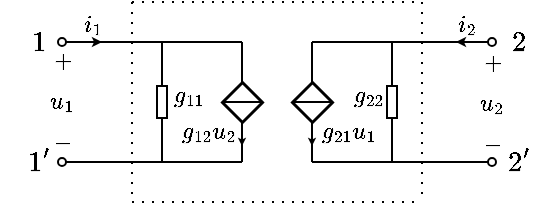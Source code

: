 <mxfile version="17.2.1" type="device"><diagram id="5rbgzLOTwC2UY9oqK9Cq" name="第 1 页"><mxGraphModel dx="201" dy="228" grid="1" gridSize="5" guides="1" tooltips="1" connect="1" arrows="1" fold="1" page="1" pageScale="1" pageWidth="827" pageHeight="1169" math="1" shadow="0"><root><mxCell id="0"/><mxCell id="1" parent="0"/><mxCell id="KB8xq0Ohz5ImzVgBlRWn-16" value="$$1'$$" style="text;html=1;align=center;verticalAlign=middle;resizable=1;points=[];autosize=1;strokeColor=none;fillColor=none;movable=1;rotatable=1;deletable=1;editable=1;connectable=0;" vertex="1" parent="1"><mxGeometry x="225" y="330" width="15" height="20" as="geometry"/></mxCell><mxCell id="KB8xq0Ohz5ImzVgBlRWn-15" value="$$1$$" style="text;html=1;align=center;verticalAlign=middle;resizable=1;points=[];autosize=1;strokeColor=none;fillColor=none;movable=1;rotatable=1;deletable=1;editable=1;connectable=0;" vertex="1" parent="1"><mxGeometry x="225" y="270" width="15" height="20" as="geometry"/></mxCell><mxCell id="_tpZHG4uNnz5ES9-Bjnb-25" value="\(u_2\)" style="text;html=1;resizable=1;autosize=1;align=center;verticalAlign=middle;points=[];fillColor=none;strokeColor=none;rounded=0;comic=0;movable=1;rotatable=1;deletable=1;editable=1;connectable=0;fontSize=10;" parent="1" vertex="1"><mxGeometry x="450" y="301" width="20" height="20" as="geometry"/></mxCell><mxCell id="vnZBPzhVjVgXWo8NbZRj-19" value="$$g_{11}$$" style="text;html=1;resizable=1;autosize=1;align=center;verticalAlign=middle;points=[];fillColor=none;strokeColor=none;rounded=0;fontSize=10;movable=1;rotatable=1;deletable=1;editable=1;connectable=0;" parent="1" vertex="1"><mxGeometry x="297.5" y="300" width="20" height="14" as="geometry"/></mxCell><mxCell id="vnZBPzhVjVgXWo8NbZRj-23" value="" style="endArrow=none;html=1;rounded=0;fontSize=10;startSize=4;endSize=4;entryX=1;entryY=0.5;entryDx=0;entryDy=0;entryPerimeter=0;" parent="1" target="vnZBPzhVjVgXWo8NbZRj-24" edge="1"><mxGeometry width="50" height="50" relative="1" as="geometry"><mxPoint x="295" y="280" as="sourcePoint"/><mxPoint x="439.5" y="190.5" as="targetPoint"/></mxGeometry></mxCell><mxCell id="vnZBPzhVjVgXWo8NbZRj-24" value="" style="pointerEvents=1;verticalLabelPosition=bottom;shadow=0;dashed=0;align=center;html=1;verticalAlign=top;shape=mxgraph.electrical.resistors.resistor_1;fontSize=10;direction=north;" parent="1" vertex="1"><mxGeometry x="292.5" y="297.5" width="5" height="25" as="geometry"/></mxCell><mxCell id="vnZBPzhVjVgXWo8NbZRj-25" value="" style="endArrow=none;html=1;rounded=0;fontSize=10;startSize=4;endSize=4;exitX=0;exitY=0.5;exitDx=0;exitDy=0;exitPerimeter=0;" parent="1" source="vnZBPzhVjVgXWo8NbZRj-24" edge="1"><mxGeometry width="50" height="50" relative="1" as="geometry"><mxPoint x="397" y="175.5" as="sourcePoint"/><mxPoint x="295" y="340" as="targetPoint"/></mxGeometry></mxCell><mxCell id="vnZBPzhVjVgXWo8NbZRj-27" value="" style="endArrow=oval;html=1;rounded=0;fontSize=10;startSize=4;endSize=4;endFill=0;" parent="1" edge="1"><mxGeometry width="50" height="50" relative="1" as="geometry"><mxPoint x="335" y="280" as="sourcePoint"/><mxPoint x="245" y="280" as="targetPoint"/></mxGeometry></mxCell><mxCell id="vnZBPzhVjVgXWo8NbZRj-30" value="" style="endArrow=classic;html=1;rounded=0;fontSize=10;endSize=2;" parent="1" edge="1"><mxGeometry width="50" height="50" relative="1" as="geometry"><mxPoint x="255" y="280" as="sourcePoint"/><mxPoint x="265" y="280" as="targetPoint"/></mxGeometry></mxCell><mxCell id="vnZBPzhVjVgXWo8NbZRj-31" value="$$i_1$$" style="text;html=1;resizable=1;autosize=1;align=center;verticalAlign=middle;points=[];fillColor=none;strokeColor=none;rounded=0;fontSize=10;movable=1;rotatable=1;deletable=1;editable=1;connectable=0;" parent="1" vertex="1"><mxGeometry x="250" y="261" width="20" height="20" as="geometry"/></mxCell><mxCell id="vnZBPzhVjVgXWo8NbZRj-33" value="" style="endArrow=oval;html=1;rounded=0;fontSize=10;startSize=4;endSize=4;endFill=0;" parent="1" edge="1"><mxGeometry width="50" height="50" relative="1" as="geometry"><mxPoint x="335" y="340" as="sourcePoint"/><mxPoint x="245" y="340" as="targetPoint"/></mxGeometry></mxCell><mxCell id="vnZBPzhVjVgXWo8NbZRj-36" value="\(g_{12}u_2\)" style="text;html=1;resizable=1;autosize=1;align=center;verticalAlign=middle;points=[];fillColor=none;strokeColor=none;rounded=0;comic=0;movable=1;rotatable=1;deletable=1;editable=1;connectable=0;fontSize=10;" parent="1" vertex="1"><mxGeometry x="300" y="320" width="35" height="10" as="geometry"/></mxCell><mxCell id="vnZBPzhVjVgXWo8NbZRj-39" value="$$+$$" style="text;html=1;resizable=1;autosize=1;align=center;verticalAlign=middle;points=[];fillColor=none;strokeColor=none;rounded=0;movable=1;rotatable=1;deletable=1;editable=1;connectable=0;fontSize=10;" parent="1" vertex="1"><mxGeometry x="237.0" y="283" width="15" height="12" as="geometry"/></mxCell><mxCell id="vnZBPzhVjVgXWo8NbZRj-40" value="$$-$$" style="text;resizable=1;autosize=1;align=center;verticalAlign=middle;points=[];fillColor=none;strokeColor=none;rounded=0;html=1;imageAspect=1;noLabel=0;recursiveResize=1;expand=1;editable=1;movable=1;rotatable=1;deletable=1;connectable=0;comic=0;fontSize=10;" parent="1" vertex="1"><mxGeometry x="237.0" y="325" width="15" height="9" as="geometry"/></mxCell><mxCell id="vnZBPzhVjVgXWo8NbZRj-41" value="\(u_1\)" style="text;html=1;resizable=1;autosize=1;align=center;verticalAlign=middle;points=[];fillColor=none;strokeColor=none;rounded=0;comic=0;movable=1;rotatable=1;deletable=1;editable=1;connectable=0;fontSize=10;" parent="1" vertex="1"><mxGeometry x="235" y="300" width="20" height="20" as="geometry"/></mxCell><mxCell id="_tpZHG4uNnz5ES9-Bjnb-19" value="" style="endArrow=oval;html=1;rounded=0;fontSize=10;startSize=4;endSize=4;endFill=0;" parent="1" edge="1"><mxGeometry width="50" height="50" relative="1" as="geometry"><mxPoint x="370" y="280" as="sourcePoint"/><mxPoint x="460" y="280" as="targetPoint"/></mxGeometry></mxCell><mxCell id="_tpZHG4uNnz5ES9-Bjnb-20" value="" style="endArrow=classic;html=1;rounded=0;fontSize=10;endSize=2;" parent="1" edge="1"><mxGeometry width="50" height="50" relative="1" as="geometry"><mxPoint x="453" y="280" as="sourcePoint"/><mxPoint x="442" y="280" as="targetPoint"/></mxGeometry></mxCell><mxCell id="_tpZHG4uNnz5ES9-Bjnb-21" value="$$i_2$$" style="text;html=1;resizable=1;autosize=1;align=center;verticalAlign=middle;points=[];fillColor=none;strokeColor=none;rounded=0;fontSize=10;movable=1;rotatable=1;deletable=1;editable=1;connectable=0;" parent="1" vertex="1"><mxGeometry x="437" y="261" width="20" height="20" as="geometry"/></mxCell><mxCell id="_tpZHG4uNnz5ES9-Bjnb-22" value="" style="endArrow=oval;html=1;rounded=0;fontSize=10;startSize=4;endSize=4;endFill=0;" parent="1" edge="1"><mxGeometry width="50" height="50" relative="1" as="geometry"><mxPoint x="370" y="340" as="sourcePoint"/><mxPoint x="460" y="340" as="targetPoint"/></mxGeometry></mxCell><mxCell id="_tpZHG4uNnz5ES9-Bjnb-23" value="$$+$$" style="text;html=1;resizable=1;autosize=1;align=center;verticalAlign=middle;points=[];fillColor=none;strokeColor=none;rounded=0;movable=1;rotatable=1;deletable=1;editable=1;connectable=0;fontSize=10;" parent="1" vertex="1"><mxGeometry x="452" y="284" width="15" height="12" as="geometry"/></mxCell><mxCell id="_tpZHG4uNnz5ES9-Bjnb-24" value="$$-$$" style="text;resizable=1;autosize=1;align=center;verticalAlign=middle;points=[];fillColor=none;strokeColor=none;rounded=0;html=1;imageAspect=1;noLabel=0;recursiveResize=1;expand=1;editable=1;movable=1;rotatable=1;deletable=1;connectable=0;comic=0;fontSize=10;" parent="1" vertex="1"><mxGeometry x="452" y="326" width="15" height="9" as="geometry"/></mxCell><mxCell id="KB8xq0Ohz5ImzVgBlRWn-1" value="" style="pointerEvents=1;verticalLabelPosition=bottom;shadow=0;dashed=0;align=center;html=1;verticalAlign=top;shape=mxgraph.electrical.signal_sources.source;aspect=fixed;points=[[0.5,0,0],[1,0.5,0],[0.5,1,0],[0,0.5,0]];elSignalType=none;elSourceType=dependent;strokeWidth=1.5;direction=south;" vertex="1" parent="1"><mxGeometry x="325" y="300" width="20" height="20" as="geometry"/></mxCell><mxCell id="KB8xq0Ohz5ImzVgBlRWn-2" value="" style="endArrow=none;html=1;rounded=0;fontSize=12;startSize=4;endSize=1;strokeWidth=1;jumpStyle=none;jumpSize=6;entryX=0.5;entryY=0;entryDx=0;entryDy=0;entryPerimeter=0;exitX=0.5;exitY=1;exitDx=0;exitDy=0;exitPerimeter=0;" edge="1" parent="1" source="KB8xq0Ohz5ImzVgBlRWn-1" target="KB8xq0Ohz5ImzVgBlRWn-1"><mxGeometry width="50" height="50" relative="1" as="geometry"><mxPoint x="305" y="314.58" as="sourcePoint"/><mxPoint x="365" y="244.58" as="targetPoint"/></mxGeometry></mxCell><mxCell id="KB8xq0Ohz5ImzVgBlRWn-3" value="" style="endArrow=none;html=1;rounded=0;exitX=0;exitY=0.5;exitDx=0;exitDy=0;exitPerimeter=0;" edge="1" parent="1" source="KB8xq0Ohz5ImzVgBlRWn-1"><mxGeometry width="50" height="50" relative="1" as="geometry"><mxPoint x="345" y="329.58" as="sourcePoint"/><mxPoint x="335" y="280" as="targetPoint"/></mxGeometry></mxCell><mxCell id="KB8xq0Ohz5ImzVgBlRWn-4" value="" style="endArrow=none;html=1;rounded=0;entryX=1;entryY=0.5;entryDx=0;entryDy=0;entryPerimeter=0;" edge="1" parent="1" target="KB8xq0Ohz5ImzVgBlRWn-1"><mxGeometry width="50" height="50" relative="1" as="geometry"><mxPoint x="335" y="340" as="sourcePoint"/><mxPoint x="430" y="340" as="targetPoint"/></mxGeometry></mxCell><mxCell id="KB8xq0Ohz5ImzVgBlRWn-21" value="$$2$$" style="text;html=1;align=center;verticalAlign=middle;resizable=1;points=[];autosize=1;strokeColor=none;fillColor=none;movable=1;rotatable=1;deletable=1;editable=1;connectable=1;" vertex="1" parent="1"><mxGeometry x="465" y="270" width="15" height="20" as="geometry"/></mxCell><mxCell id="KB8xq0Ohz5ImzVgBlRWn-22" value="$$2'$$" style="text;html=1;align=center;verticalAlign=middle;resizable=1;points=[];autosize=1;strokeColor=none;fillColor=none;movable=1;rotatable=1;deletable=1;editable=1;connectable=1;" vertex="1" parent="1"><mxGeometry x="465" y="330" width="15" height="20" as="geometry"/></mxCell><mxCell id="KB8xq0Ohz5ImzVgBlRWn-23" value="" style="endArrow=none;html=1;rounded=0;dashed=1;dashPattern=1 4;" edge="1" parent="1"><mxGeometry width="50" height="50" relative="1" as="geometry"><mxPoint x="280" y="260" as="sourcePoint"/><mxPoint x="425" y="260" as="targetPoint"/></mxGeometry></mxCell><mxCell id="KB8xq0Ohz5ImzVgBlRWn-24" value="" style="endArrow=none;html=1;rounded=0;dashed=1;dashPattern=1 4;" edge="1" parent="1"><mxGeometry width="50" height="50" relative="1" as="geometry"><mxPoint x="280" y="360" as="sourcePoint"/><mxPoint x="425" y="360" as="targetPoint"/></mxGeometry></mxCell><mxCell id="KB8xq0Ohz5ImzVgBlRWn-25" value="" style="endArrow=none;html=1;rounded=0;dashed=1;dashPattern=1 4;" edge="1" parent="1"><mxGeometry width="50" height="50" relative="1" as="geometry"><mxPoint x="280" y="260" as="sourcePoint"/><mxPoint x="280" y="360" as="targetPoint"/></mxGeometry></mxCell><mxCell id="KB8xq0Ohz5ImzVgBlRWn-26" value="" style="endArrow=none;html=1;rounded=0;dashed=1;dashPattern=1 4;" edge="1" parent="1"><mxGeometry width="50" height="50" relative="1" as="geometry"><mxPoint x="425" y="260" as="sourcePoint"/><mxPoint x="425" y="360" as="targetPoint"/></mxGeometry></mxCell><mxCell id="KB8xq0Ohz5ImzVgBlRWn-27" value="" style="endArrow=classic;html=1;rounded=0;fontSize=12;startSize=4;endSize=1;strokeWidth=1;jumpSize=6;" edge="1" parent="1"><mxGeometry width="50" height="50" relative="1" as="geometry"><mxPoint x="335" y="323" as="sourcePoint"/><mxPoint x="335" y="332" as="targetPoint"/></mxGeometry></mxCell><mxCell id="KB8xq0Ohz5ImzVgBlRWn-28" value="" style="pointerEvents=1;verticalLabelPosition=bottom;shadow=0;dashed=0;align=center;html=1;verticalAlign=top;shape=mxgraph.electrical.signal_sources.source;aspect=fixed;points=[[0.5,0,0],[1,0.5,0],[0.5,1,0],[0,0.5,0]];elSignalType=none;elSourceType=dependent;strokeWidth=1.5;direction=south;" vertex="1" parent="1"><mxGeometry x="360" y="300" width="20" height="20" as="geometry"/></mxCell><mxCell id="KB8xq0Ohz5ImzVgBlRWn-29" value="" style="endArrow=none;html=1;rounded=0;fontSize=12;startSize=4;endSize=1;strokeWidth=1;jumpStyle=none;jumpSize=6;entryX=0.5;entryY=0;entryDx=0;entryDy=0;entryPerimeter=0;exitX=0.5;exitY=1;exitDx=0;exitDy=0;exitPerimeter=0;" edge="1" parent="1" source="KB8xq0Ohz5ImzVgBlRWn-28" target="KB8xq0Ohz5ImzVgBlRWn-28"><mxGeometry width="50" height="50" relative="1" as="geometry"><mxPoint x="340" y="314.58" as="sourcePoint"/><mxPoint x="400" y="244.58" as="targetPoint"/></mxGeometry></mxCell><mxCell id="KB8xq0Ohz5ImzVgBlRWn-30" value="" style="endArrow=none;html=1;rounded=0;exitX=0;exitY=0.5;exitDx=0;exitDy=0;exitPerimeter=0;" edge="1" parent="1" source="KB8xq0Ohz5ImzVgBlRWn-28"><mxGeometry width="50" height="50" relative="1" as="geometry"><mxPoint x="380" y="329.58" as="sourcePoint"/><mxPoint x="370" y="280" as="targetPoint"/></mxGeometry></mxCell><mxCell id="KB8xq0Ohz5ImzVgBlRWn-31" value="" style="endArrow=none;html=1;rounded=0;entryX=1;entryY=0.5;entryDx=0;entryDy=0;entryPerimeter=0;" edge="1" parent="1" target="KB8xq0Ohz5ImzVgBlRWn-28"><mxGeometry width="50" height="50" relative="1" as="geometry"><mxPoint x="370" y="340" as="sourcePoint"/><mxPoint x="465" y="340" as="targetPoint"/></mxGeometry></mxCell><mxCell id="KB8xq0Ohz5ImzVgBlRWn-32" value="" style="endArrow=classic;html=1;rounded=0;fontSize=12;startSize=4;endSize=1;strokeWidth=1;jumpSize=6;" edge="1" parent="1"><mxGeometry width="50" height="50" relative="1" as="geometry"><mxPoint x="370" y="323" as="sourcePoint"/><mxPoint x="370" y="332" as="targetPoint"/></mxGeometry></mxCell><mxCell id="KB8xq0Ohz5ImzVgBlRWn-33" value="\(g_{21}u_1\)" style="text;html=1;resizable=1;autosize=1;align=center;verticalAlign=middle;points=[];fillColor=none;strokeColor=none;rounded=0;comic=0;movable=1;rotatable=1;deletable=1;editable=1;connectable=0;fontSize=10;" vertex="1" parent="1"><mxGeometry x="370" y="320" width="35" height="10" as="geometry"/></mxCell><mxCell id="KB8xq0Ohz5ImzVgBlRWn-34" value="$$g_{22}$$" style="text;html=1;resizable=1;autosize=1;align=center;verticalAlign=middle;points=[];fillColor=none;strokeColor=none;rounded=0;fontSize=10;movable=1;rotatable=1;deletable=1;editable=1;connectable=0;" vertex="1" parent="1"><mxGeometry x="387.5" y="299.5" width="20" height="15" as="geometry"/></mxCell><mxCell id="KB8xq0Ohz5ImzVgBlRWn-35" value="" style="endArrow=none;html=1;rounded=0;fontSize=10;startSize=4;endSize=4;entryX=1;entryY=0.5;entryDx=0;entryDy=0;entryPerimeter=0;" edge="1" parent="1" target="KB8xq0Ohz5ImzVgBlRWn-36"><mxGeometry width="50" height="50" relative="1" as="geometry"><mxPoint x="410" y="280" as="sourcePoint"/><mxPoint x="554.5" y="190.5" as="targetPoint"/></mxGeometry></mxCell><mxCell id="KB8xq0Ohz5ImzVgBlRWn-36" value="" style="pointerEvents=1;verticalLabelPosition=bottom;shadow=0;dashed=0;align=center;html=1;verticalAlign=top;shape=mxgraph.electrical.resistors.resistor_1;fontSize=10;direction=north;" vertex="1" parent="1"><mxGeometry x="407.5" y="297.5" width="5" height="25" as="geometry"/></mxCell><mxCell id="KB8xq0Ohz5ImzVgBlRWn-37" value="" style="endArrow=none;html=1;rounded=0;fontSize=10;startSize=4;endSize=4;exitX=0;exitY=0.5;exitDx=0;exitDy=0;exitPerimeter=0;" edge="1" parent="1" source="KB8xq0Ohz5ImzVgBlRWn-36"><mxGeometry width="50" height="50" relative="1" as="geometry"><mxPoint x="512" y="175.5" as="sourcePoint"/><mxPoint x="410" y="340" as="targetPoint"/></mxGeometry></mxCell></root></mxGraphModel></diagram></mxfile>